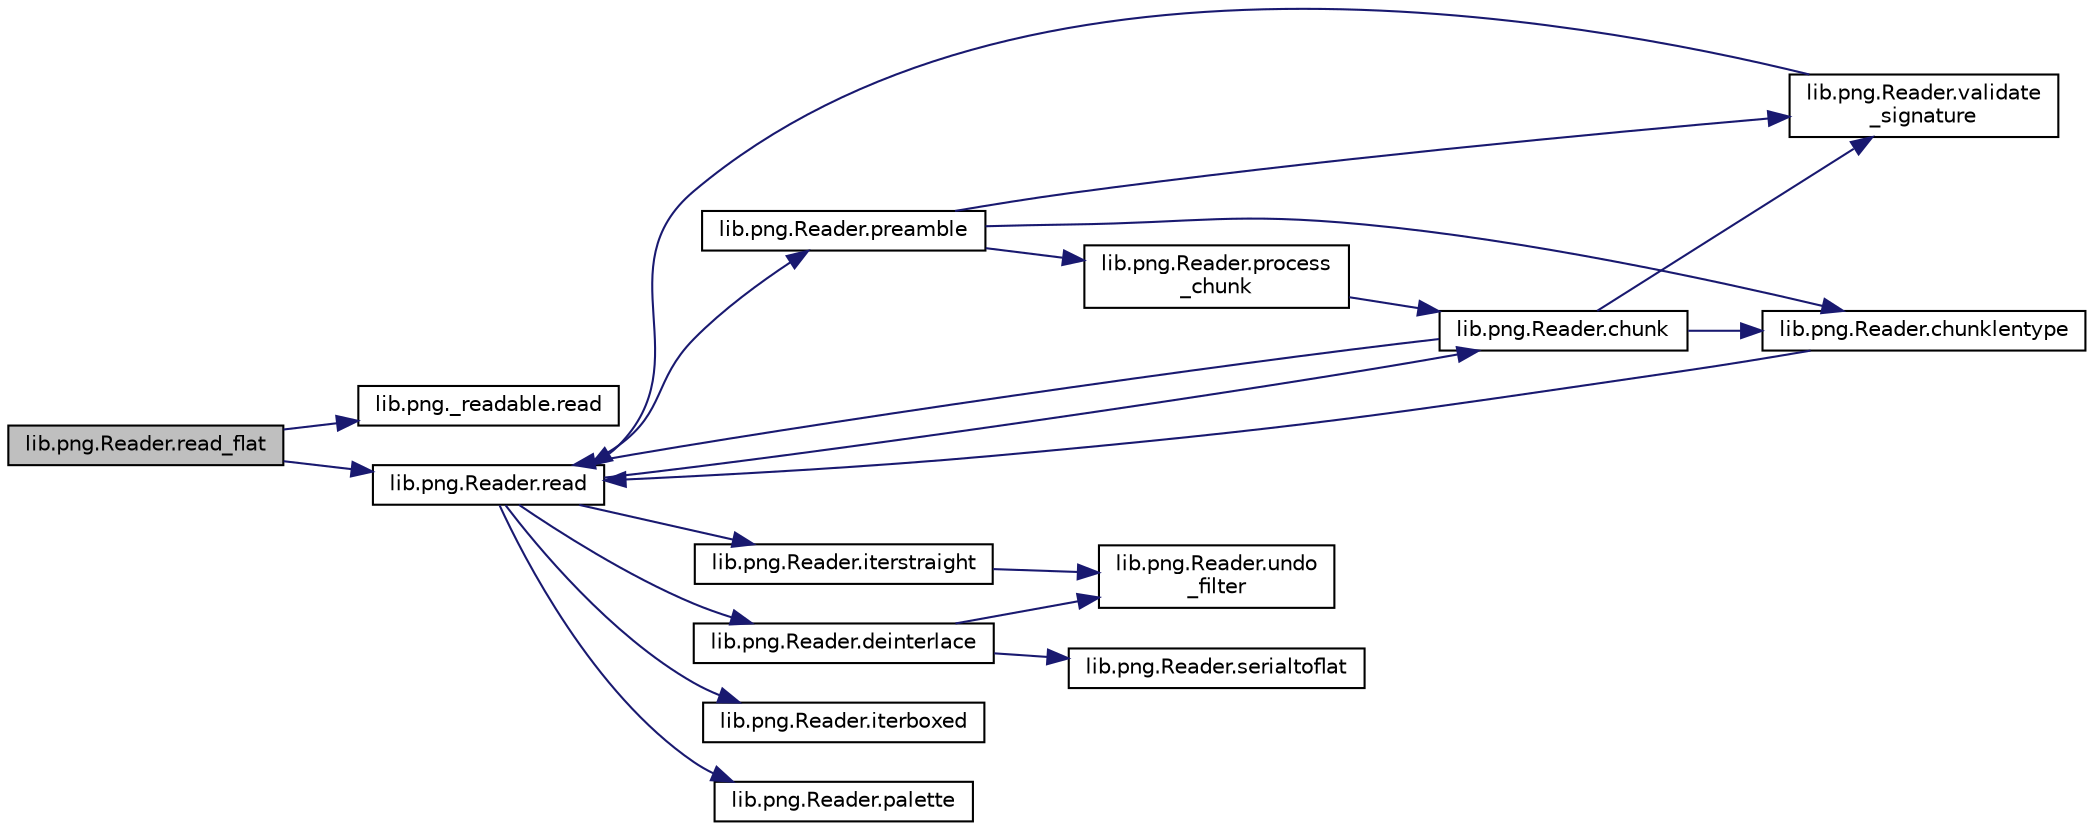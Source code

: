 digraph "lib.png.Reader.read_flat"
{
  edge [fontname="Helvetica",fontsize="10",labelfontname="Helvetica",labelfontsize="10"];
  node [fontname="Helvetica",fontsize="10",shape=record];
  rankdir="LR";
  Node174 [label="lib.png.Reader.read_flat",height=0.2,width=0.4,color="black", fillcolor="grey75", style="filled", fontcolor="black"];
  Node174 -> Node175 [color="midnightblue",fontsize="10",style="solid"];
  Node175 [label="lib.png._readable.read",height=0.2,width=0.4,color="black", fillcolor="white", style="filled",URL="$classlib_1_1png_1_1__readable.html#a6d4f58bafe3d9819511138542a7e72d2"];
  Node174 -> Node176 [color="midnightblue",fontsize="10",style="solid"];
  Node176 [label="lib.png.Reader.read",height=0.2,width=0.4,color="black", fillcolor="white", style="filled",URL="$classlib_1_1png_1_1_reader.html#abee96e12fc05a9024ebf916b1b90ac44"];
  Node176 -> Node177 [color="midnightblue",fontsize="10",style="solid"];
  Node177 [label="lib.png.Reader.chunk",height=0.2,width=0.4,color="black", fillcolor="white", style="filled",URL="$classlib_1_1png_1_1_reader.html#ab9802ec7e407d1ea9e5f69b9a0af1ed0"];
  Node177 -> Node178 [color="midnightblue",fontsize="10",style="solid"];
  Node178 [label="lib.png.Reader.validate\l_signature",height=0.2,width=0.4,color="black", fillcolor="white", style="filled",URL="$classlib_1_1png_1_1_reader.html#a7b26c3bd2f93d45ee288aee22b4ecfff"];
  Node178 -> Node176 [color="midnightblue",fontsize="10",style="solid"];
  Node177 -> Node179 [color="midnightblue",fontsize="10",style="solid"];
  Node179 [label="lib.png.Reader.chunklentype",height=0.2,width=0.4,color="black", fillcolor="white", style="filled",URL="$classlib_1_1png_1_1_reader.html#a6cf6dd680cba262114a176e79bfc8637"];
  Node179 -> Node176 [color="midnightblue",fontsize="10",style="solid"];
  Node177 -> Node176 [color="midnightblue",fontsize="10",style="solid"];
  Node176 -> Node180 [color="midnightblue",fontsize="10",style="solid"];
  Node180 [label="lib.png.Reader.preamble",height=0.2,width=0.4,color="black", fillcolor="white", style="filled",URL="$classlib_1_1png_1_1_reader.html#a9633656b8407495c98265f78ef92ad10"];
  Node180 -> Node178 [color="midnightblue",fontsize="10",style="solid"];
  Node180 -> Node179 [color="midnightblue",fontsize="10",style="solid"];
  Node180 -> Node181 [color="midnightblue",fontsize="10",style="solid"];
  Node181 [label="lib.png.Reader.process\l_chunk",height=0.2,width=0.4,color="black", fillcolor="white", style="filled",URL="$classlib_1_1png_1_1_reader.html#a26bf1df6ac7fca542b8dc0d035009ce8"];
  Node181 -> Node177 [color="midnightblue",fontsize="10",style="solid"];
  Node176 -> Node182 [color="midnightblue",fontsize="10",style="solid"];
  Node182 [label="lib.png.Reader.deinterlace",height=0.2,width=0.4,color="black", fillcolor="white", style="filled",URL="$classlib_1_1png_1_1_reader.html#a19ec9a186e3fdf3a57601b3450ee0f5e"];
  Node182 -> Node183 [color="midnightblue",fontsize="10",style="solid"];
  Node183 [label="lib.png.Reader.undo\l_filter",height=0.2,width=0.4,color="black", fillcolor="white", style="filled",URL="$classlib_1_1png_1_1_reader.html#af232a3eecd4d1644beba2d144feb76c7"];
  Node182 -> Node184 [color="midnightblue",fontsize="10",style="solid"];
  Node184 [label="lib.png.Reader.serialtoflat",height=0.2,width=0.4,color="black", fillcolor="white", style="filled",URL="$classlib_1_1png_1_1_reader.html#a95f04a6a71588837a20247ce4a34423f"];
  Node176 -> Node185 [color="midnightblue",fontsize="10",style="solid"];
  Node185 [label="lib.png.Reader.iterboxed",height=0.2,width=0.4,color="black", fillcolor="white", style="filled",URL="$classlib_1_1png_1_1_reader.html#a5e9f2064e8d50af178d6e8d5aea74b47"];
  Node176 -> Node186 [color="midnightblue",fontsize="10",style="solid"];
  Node186 [label="lib.png.Reader.iterstraight",height=0.2,width=0.4,color="black", fillcolor="white", style="filled",URL="$classlib_1_1png_1_1_reader.html#a46a25b00de431ed820a6624870aaff90"];
  Node186 -> Node183 [color="midnightblue",fontsize="10",style="solid"];
  Node176 -> Node187 [color="midnightblue",fontsize="10",style="solid"];
  Node187 [label="lib.png.Reader.palette",height=0.2,width=0.4,color="black", fillcolor="white", style="filled",URL="$classlib_1_1png_1_1_reader.html#a68fbc2d1cdf23f0844ab0b40fe4f0803"];
}
